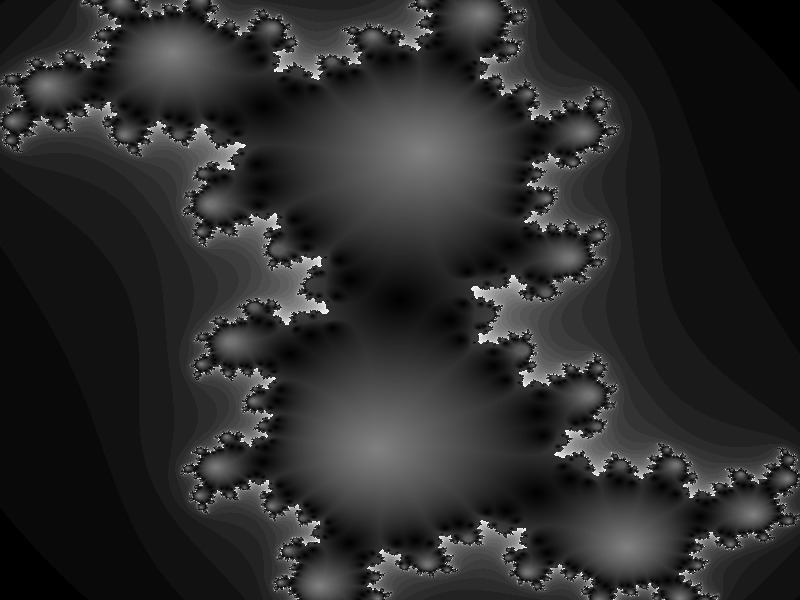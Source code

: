 /*
Simple julia fractal
*/



box { <-1,-1,-1><1,1,1>
    pigment
        {
            julia <.3,.44> 30
            interior 1, 1
            scale 0.5
        }
        finish {
            ambient 0.3
        }
}

camera {
    orthographic
    right x*1 up y*1
    location -z
    look_at 0
}